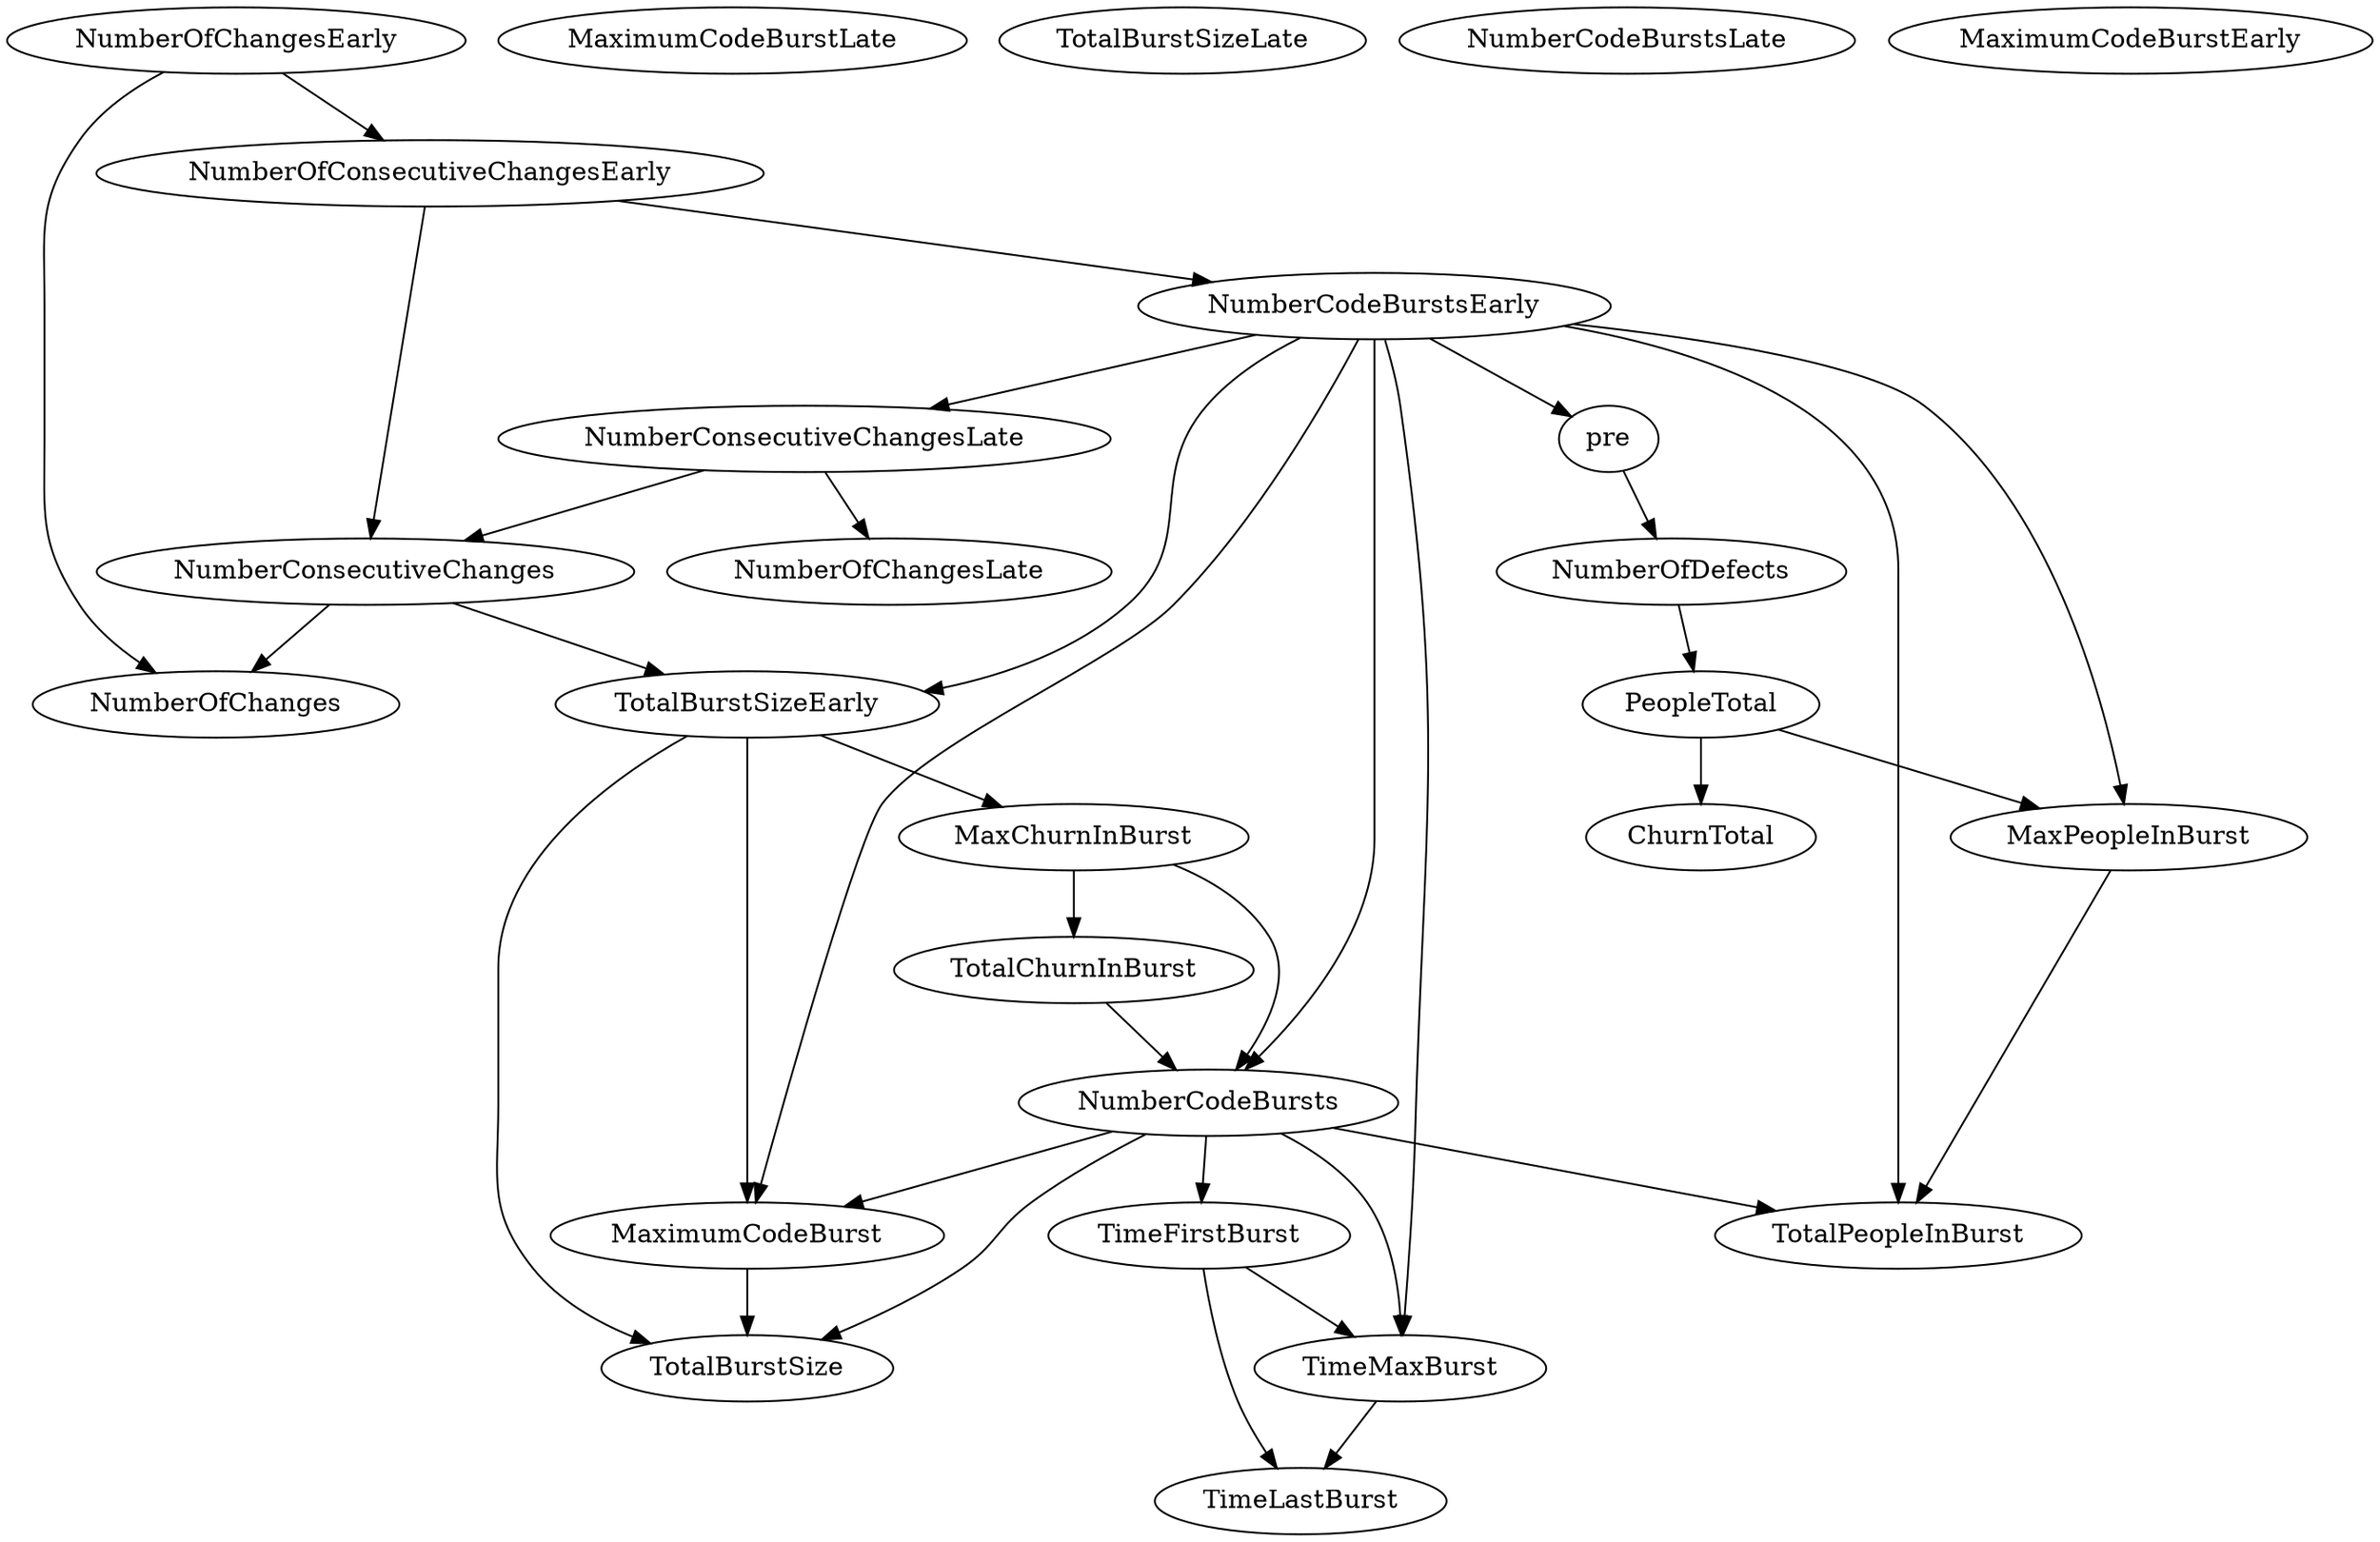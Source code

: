 digraph {
   TotalPeopleInBurst;
   MaximumCodeBurstLate;
   NumberOfChanges;
   MaxPeopleInBurst;
   TotalBurstSizeLate;
   NumberCodeBurstsLate;
   NumberOfChangesLate;
   NumberOfChangesEarly;
   MaxChurnInBurst;
   MaximumCodeBurstEarly;
   NumberCodeBurstsEarly;
   TimeFirstBurst;
   TotalChurnInBurst;
   ChurnTotal;
   MaximumCodeBurst;
   NumberOfConsecutiveChangesEarly;
   NumberConsecutiveChangesLate;
   TotalBurstSizeEarly;
   TotalBurstSize;
   TimeMaxBurst;
   NumberConsecutiveChanges;
   TimeLastBurst;
   NumberCodeBursts;
   PeopleTotal;
   pre;
   NumberOfDefects;
   MaxPeopleInBurst -> TotalPeopleInBurst;
   NumberOfChangesEarly -> NumberOfChanges;
   NumberOfChangesEarly -> NumberOfConsecutiveChangesEarly;
   MaxChurnInBurst -> TotalChurnInBurst;
   MaxChurnInBurst -> NumberCodeBursts;
   NumberCodeBurstsEarly -> TotalPeopleInBurst;
   NumberCodeBurstsEarly -> MaxPeopleInBurst;
   NumberCodeBurstsEarly -> MaximumCodeBurst;
   NumberCodeBurstsEarly -> NumberConsecutiveChangesLate;
   NumberCodeBurstsEarly -> TotalBurstSizeEarly;
   NumberCodeBurstsEarly -> TimeMaxBurst;
   NumberCodeBurstsEarly -> NumberCodeBursts;
   NumberCodeBurstsEarly -> pre;
   TimeFirstBurst -> TimeMaxBurst;
   TimeFirstBurst -> TimeLastBurst;
   TotalChurnInBurst -> NumberCodeBursts;
   MaximumCodeBurst -> TotalBurstSize;
   NumberOfConsecutiveChangesEarly -> NumberCodeBurstsEarly;
   NumberOfConsecutiveChangesEarly -> NumberConsecutiveChanges;
   NumberConsecutiveChangesLate -> NumberOfChangesLate;
   NumberConsecutiveChangesLate -> NumberConsecutiveChanges;
   TotalBurstSizeEarly -> MaxChurnInBurst;
   TotalBurstSizeEarly -> MaximumCodeBurst;
   TotalBurstSizeEarly -> TotalBurstSize;
   TimeMaxBurst -> TimeLastBurst;
   NumberConsecutiveChanges -> NumberOfChanges;
   NumberConsecutiveChanges -> TotalBurstSizeEarly;
   NumberCodeBursts -> TotalPeopleInBurst;
   NumberCodeBursts -> TimeFirstBurst;
   NumberCodeBursts -> MaximumCodeBurst;
   NumberCodeBursts -> TotalBurstSize;
   NumberCodeBursts -> TimeMaxBurst;
   PeopleTotal -> MaxPeopleInBurst;
   PeopleTotal -> ChurnTotal;
   pre -> NumberOfDefects;
   NumberOfDefects -> PeopleTotal;
}
